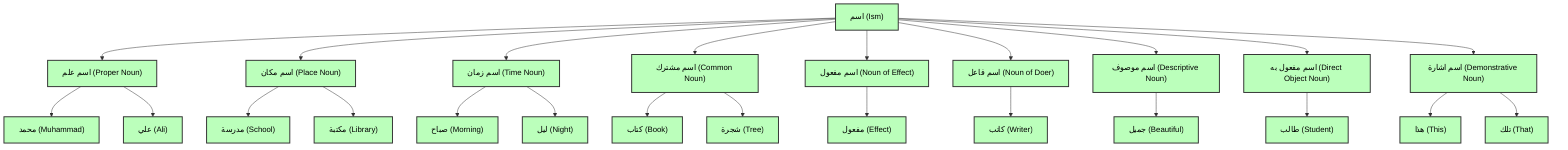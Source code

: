 graph TD
    A["اسم (Ism)"] --> B["اسم علم (Proper Noun)"]
A --> C["اسم مكان (Place Noun)"]
A --> D["اسم زمان (Time Noun)"]
A --> E["اسم مشترك (Common Noun)"]
A --> F["اسم مفعول (Noun of Effect)"]
A --> G["اسم فاعل (Noun of Doer)"]
A --> H["اسم موصوف (Descriptive Noun)"]
A --> I["اسم مفعول به (Direct Object Noun)"]
A --> J["اسم اشارة (Demonstrative Noun)"]

B --> K["محمد (Muhammad)"]
B --> L["علي (Ali)"]
C --> M["مدرسة (School)"]
C --> N["مكتبة (Library)"]
D --> O["صباح (Morning)"]
D --> P["ليل (Night)"]
E --> Q["كتاب (Book)"]
E --> R["شجرة (Tree)"]
F --> S["مفعول (Effect)"]
G --> T["كاتب (Writer)"]
H --> U["جميل (Beautiful)"]
I --> V["طالب (Student)"]
J --> W["هذا (This)"]
J --> X["تلك (That)"]

    classDef greenShade fill:#bfb,stroke:#333,stroke-width:2px,color:#000
    class A,B,C,D,E,F,G,H,I,J,K,L,M,N,O,P,Q,R,S,T,U,V,W,X greenShade;